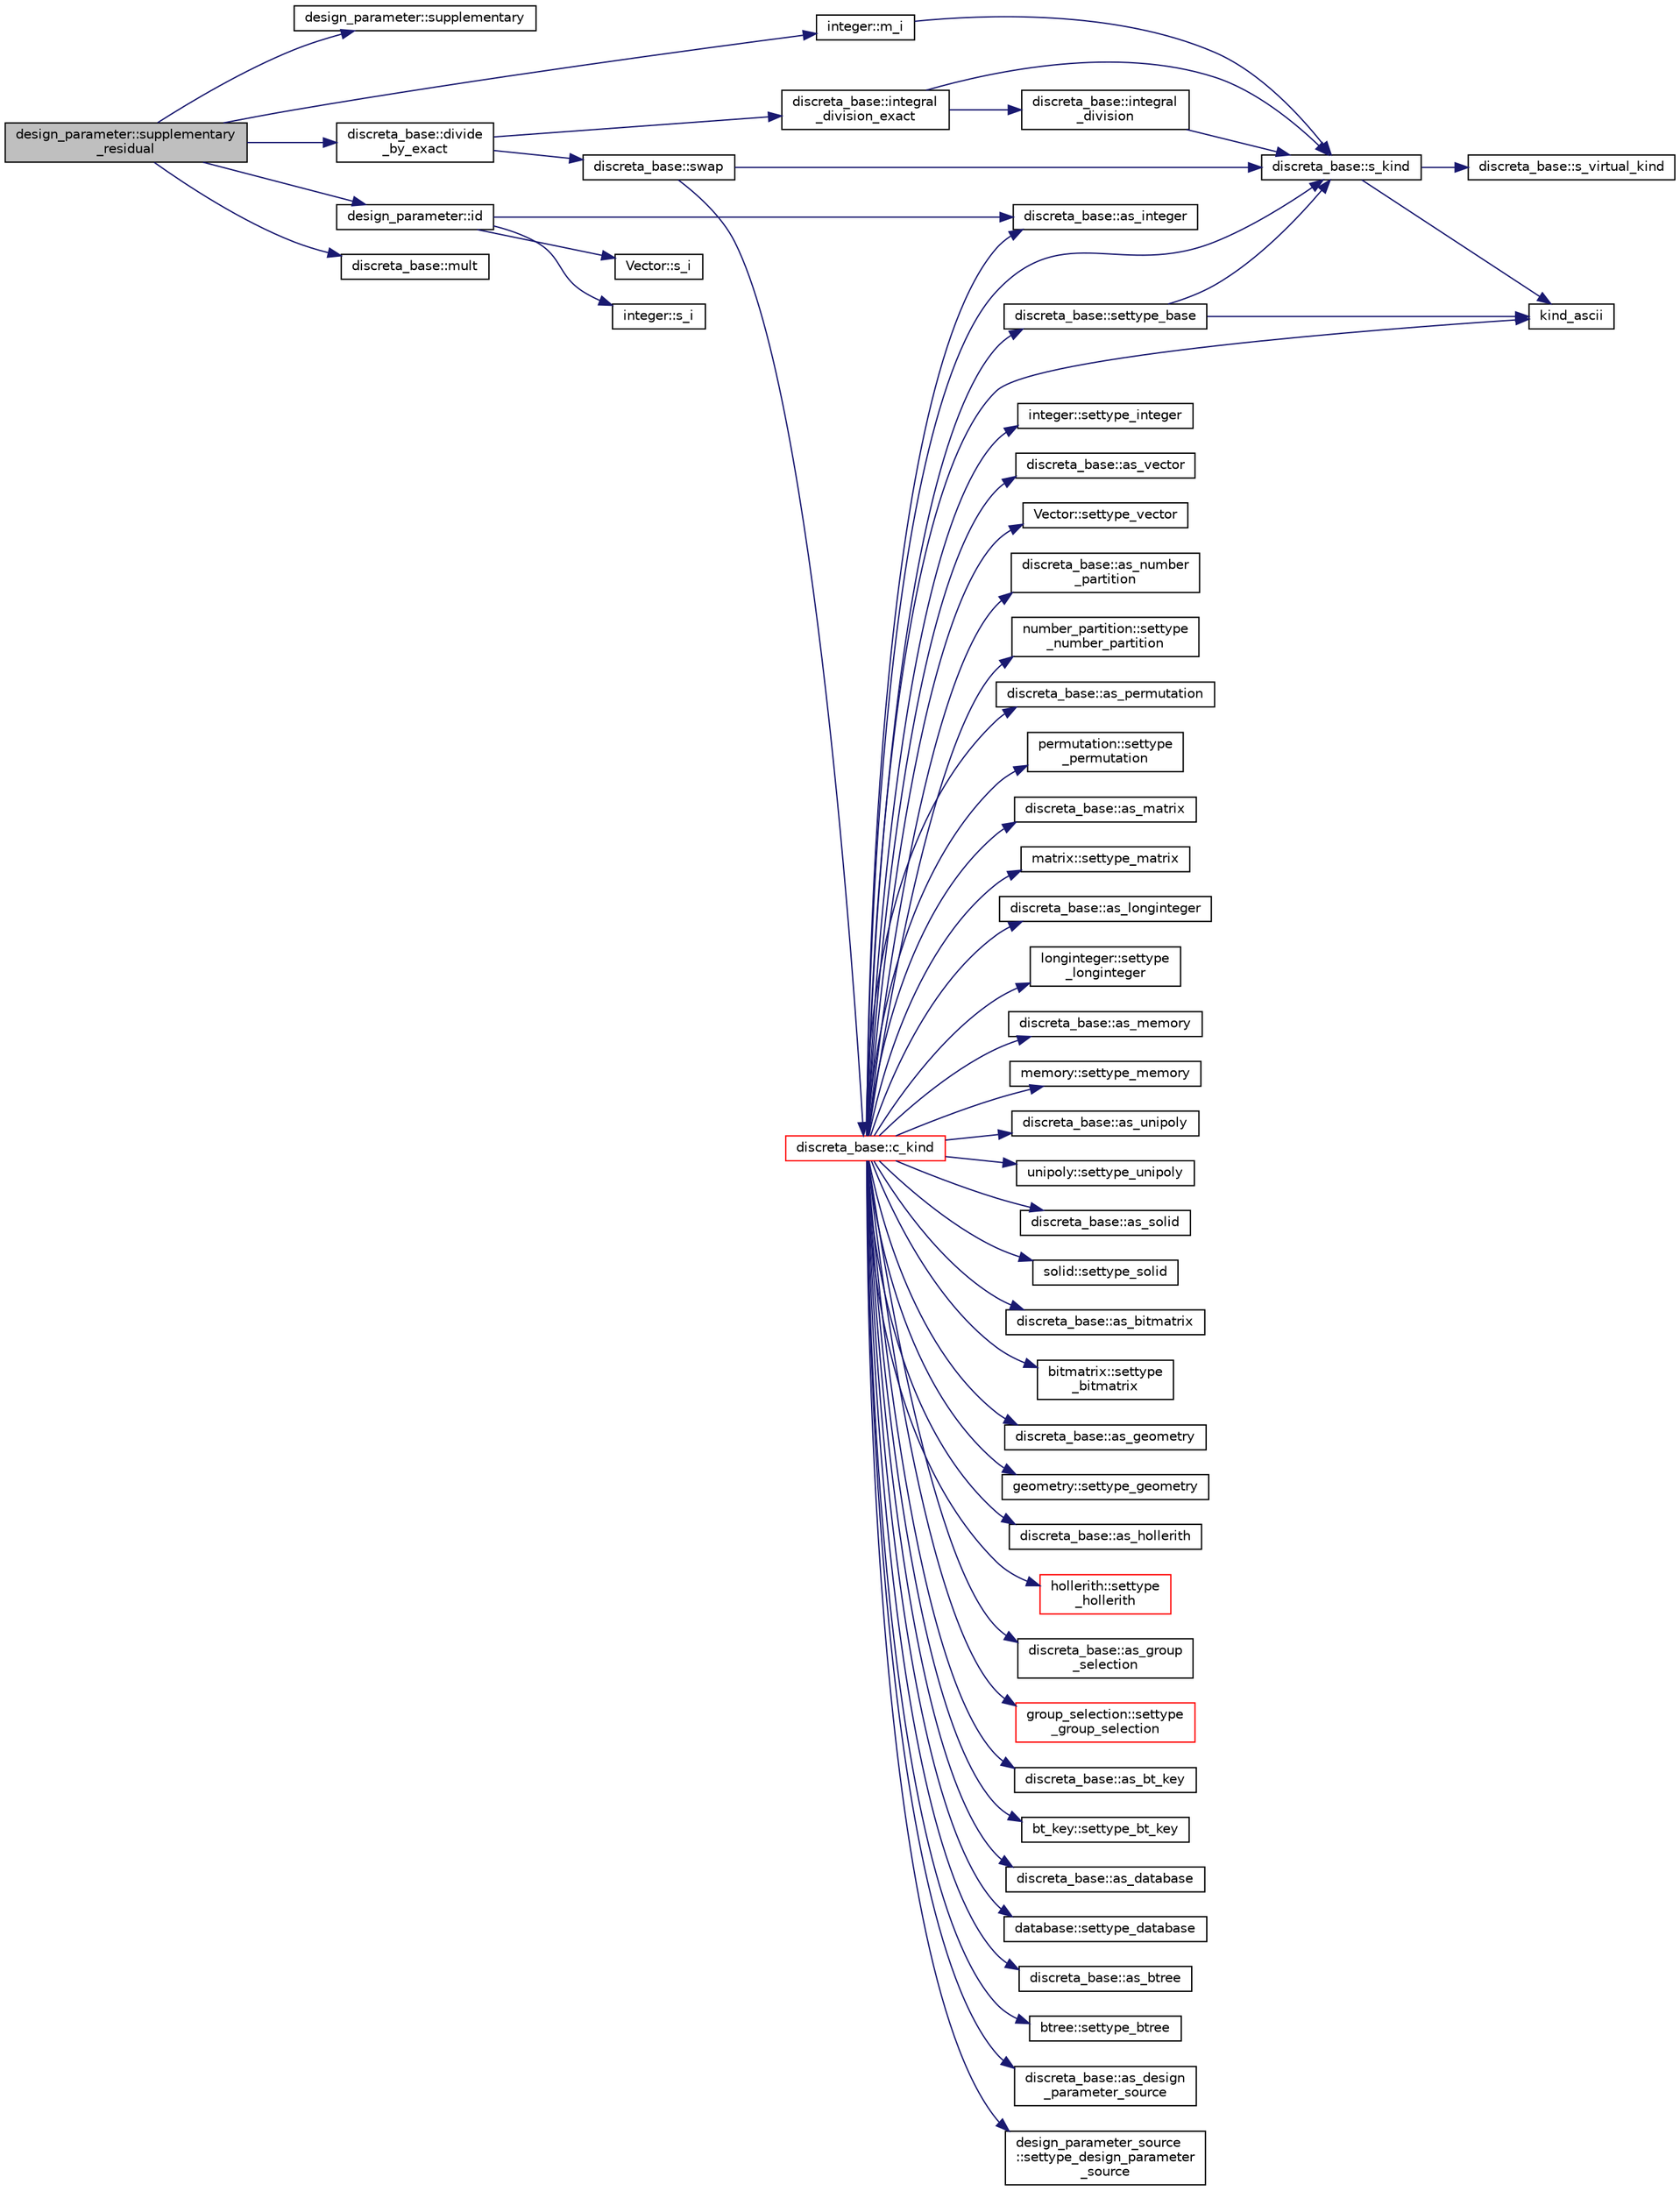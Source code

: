digraph "design_parameter::supplementary_residual"
{
  edge [fontname="Helvetica",fontsize="10",labelfontname="Helvetica",labelfontsize="10"];
  node [fontname="Helvetica",fontsize="10",shape=record];
  rankdir="LR";
  Node2124 [label="design_parameter::supplementary\l_residual",height=0.2,width=0.4,color="black", fillcolor="grey75", style="filled", fontcolor="black"];
  Node2124 -> Node2125 [color="midnightblue",fontsize="10",style="solid",fontname="Helvetica"];
  Node2125 [label="design_parameter::supplementary",height=0.2,width=0.4,color="black", fillcolor="white", style="filled",URL="$da/d94/classdesign__parameter.html#a92bc4ea249ac3cdedbf77566410acd5a"];
  Node2124 -> Node2126 [color="midnightblue",fontsize="10",style="solid",fontname="Helvetica"];
  Node2126 [label="integer::m_i",height=0.2,width=0.4,color="black", fillcolor="white", style="filled",URL="$d0/de5/classinteger.html#a869091f0a0f35f5354c8c4a70250e8a9"];
  Node2126 -> Node2127 [color="midnightblue",fontsize="10",style="solid",fontname="Helvetica"];
  Node2127 [label="discreta_base::s_kind",height=0.2,width=0.4,color="black", fillcolor="white", style="filled",URL="$d7/d71/classdiscreta__base.html#a8a830025c74adbbc3362418a7c2ba157"];
  Node2127 -> Node2128 [color="midnightblue",fontsize="10",style="solid",fontname="Helvetica"];
  Node2128 [label="discreta_base::s_virtual_kind",height=0.2,width=0.4,color="black", fillcolor="white", style="filled",URL="$d7/d71/classdiscreta__base.html#a52778a6d6943a468be083d0785d418fb"];
  Node2127 -> Node2129 [color="midnightblue",fontsize="10",style="solid",fontname="Helvetica"];
  Node2129 [label="kind_ascii",height=0.2,width=0.4,color="black", fillcolor="white", style="filled",URL="$d9/d60/discreta_8h.html#ad0ce825a9f29bc6cec27e1b64cfe27bf"];
  Node2124 -> Node2130 [color="midnightblue",fontsize="10",style="solid",fontname="Helvetica"];
  Node2130 [label="discreta_base::mult",height=0.2,width=0.4,color="black", fillcolor="white", style="filled",URL="$d7/d71/classdiscreta__base.html#a96f759b28f7c30bdfd95ac10f5972bd0"];
  Node2124 -> Node2131 [color="midnightblue",fontsize="10",style="solid",fontname="Helvetica"];
  Node2131 [label="discreta_base::divide\l_by_exact",height=0.2,width=0.4,color="black", fillcolor="white", style="filled",URL="$d7/d71/classdiscreta__base.html#a14ea31dd075b20644457db08319389ef"];
  Node2131 -> Node2132 [color="midnightblue",fontsize="10",style="solid",fontname="Helvetica"];
  Node2132 [label="discreta_base::integral\l_division_exact",height=0.2,width=0.4,color="black", fillcolor="white", style="filled",URL="$d7/d71/classdiscreta__base.html#a77aa5f7ddec1f6baa8fb39fa16f479af"];
  Node2132 -> Node2127 [color="midnightblue",fontsize="10",style="solid",fontname="Helvetica"];
  Node2132 -> Node2133 [color="midnightblue",fontsize="10",style="solid",fontname="Helvetica"];
  Node2133 [label="discreta_base::integral\l_division",height=0.2,width=0.4,color="black", fillcolor="white", style="filled",URL="$d7/d71/classdiscreta__base.html#a92b3001ac35af9185b316c0d8f89070e"];
  Node2133 -> Node2127 [color="midnightblue",fontsize="10",style="solid",fontname="Helvetica"];
  Node2131 -> Node2134 [color="midnightblue",fontsize="10",style="solid",fontname="Helvetica"];
  Node2134 [label="discreta_base::swap",height=0.2,width=0.4,color="black", fillcolor="white", style="filled",URL="$d7/d71/classdiscreta__base.html#a2e8acbb9d3476675dac5b6a583b0293e"];
  Node2134 -> Node2127 [color="midnightblue",fontsize="10",style="solid",fontname="Helvetica"];
  Node2134 -> Node2135 [color="midnightblue",fontsize="10",style="solid",fontname="Helvetica"];
  Node2135 [label="discreta_base::c_kind",height=0.2,width=0.4,color="red", fillcolor="white", style="filled",URL="$d7/d71/classdiscreta__base.html#adc2ff61589c2d083688e7a43f333cb62"];
  Node2135 -> Node2136 [color="midnightblue",fontsize="10",style="solid",fontname="Helvetica"];
  Node2136 [label="discreta_base::settype_base",height=0.2,width=0.4,color="black", fillcolor="white", style="filled",URL="$d7/d71/classdiscreta__base.html#a4f42899a89447d1c3993ea07c38f8ad4"];
  Node2136 -> Node2127 [color="midnightblue",fontsize="10",style="solid",fontname="Helvetica"];
  Node2136 -> Node2129 [color="midnightblue",fontsize="10",style="solid",fontname="Helvetica"];
  Node2135 -> Node2137 [color="midnightblue",fontsize="10",style="solid",fontname="Helvetica"];
  Node2137 [label="discreta_base::as_integer",height=0.2,width=0.4,color="black", fillcolor="white", style="filled",URL="$d7/d71/classdiscreta__base.html#a00d7691eaf874fd283d942692fe8dd26"];
  Node2135 -> Node2138 [color="midnightblue",fontsize="10",style="solid",fontname="Helvetica"];
  Node2138 [label="integer::settype_integer",height=0.2,width=0.4,color="black", fillcolor="white", style="filled",URL="$d0/de5/classinteger.html#a6265c65ef311229acd513d748faba796"];
  Node2135 -> Node2139 [color="midnightblue",fontsize="10",style="solid",fontname="Helvetica"];
  Node2139 [label="discreta_base::as_vector",height=0.2,width=0.4,color="black", fillcolor="white", style="filled",URL="$d7/d71/classdiscreta__base.html#a7bdd6cae39c380b128ee9e17e42cf020"];
  Node2135 -> Node2140 [color="midnightblue",fontsize="10",style="solid",fontname="Helvetica"];
  Node2140 [label="Vector::settype_vector",height=0.2,width=0.4,color="black", fillcolor="white", style="filled",URL="$d5/db2/class_vector.html#a34e0d00b18c051f23904a8429fa6c8b4"];
  Node2135 -> Node2141 [color="midnightblue",fontsize="10",style="solid",fontname="Helvetica"];
  Node2141 [label="discreta_base::as_number\l_partition",height=0.2,width=0.4,color="black", fillcolor="white", style="filled",URL="$d7/d71/classdiscreta__base.html#a307aa09de0e925d46697707968ffab00"];
  Node2135 -> Node2142 [color="midnightblue",fontsize="10",style="solid",fontname="Helvetica"];
  Node2142 [label="number_partition::settype\l_number_partition",height=0.2,width=0.4,color="black", fillcolor="white", style="filled",URL="$df/d50/classnumber__partition.html#a3aaec1b557758f643ffc8555bbc358be"];
  Node2135 -> Node2143 [color="midnightblue",fontsize="10",style="solid",fontname="Helvetica"];
  Node2143 [label="discreta_base::as_permutation",height=0.2,width=0.4,color="black", fillcolor="white", style="filled",URL="$d7/d71/classdiscreta__base.html#aa4e72f36a82984239b12ae831e131098"];
  Node2135 -> Node2144 [color="midnightblue",fontsize="10",style="solid",fontname="Helvetica"];
  Node2144 [label="permutation::settype\l_permutation",height=0.2,width=0.4,color="black", fillcolor="white", style="filled",URL="$d0/d08/classpermutation.html#af1eea29f86195cede9562e444664c28c"];
  Node2135 -> Node2145 [color="midnightblue",fontsize="10",style="solid",fontname="Helvetica"];
  Node2145 [label="discreta_base::as_matrix",height=0.2,width=0.4,color="black", fillcolor="white", style="filled",URL="$d7/d71/classdiscreta__base.html#ae4d7f56d917a4707b838fbffde6467ff"];
  Node2135 -> Node2146 [color="midnightblue",fontsize="10",style="solid",fontname="Helvetica"];
  Node2146 [label="matrix::settype_matrix",height=0.2,width=0.4,color="black", fillcolor="white", style="filled",URL="$d1/d8d/classmatrix.html#a1780283a64a789e4084d792683d276bb"];
  Node2135 -> Node2147 [color="midnightblue",fontsize="10",style="solid",fontname="Helvetica"];
  Node2147 [label="discreta_base::as_longinteger",height=0.2,width=0.4,color="black", fillcolor="white", style="filled",URL="$d7/d71/classdiscreta__base.html#a20a094639eb711b10c8694c51937f7cd"];
  Node2135 -> Node2148 [color="midnightblue",fontsize="10",style="solid",fontname="Helvetica"];
  Node2148 [label="longinteger::settype\l_longinteger",height=0.2,width=0.4,color="black", fillcolor="white", style="filled",URL="$d3/d71/classlonginteger.html#ae5f811ece8df31b9ff114368a18e1dc5"];
  Node2135 -> Node2149 [color="midnightblue",fontsize="10",style="solid",fontname="Helvetica"];
  Node2149 [label="discreta_base::as_memory",height=0.2,width=0.4,color="black", fillcolor="white", style="filled",URL="$d7/d71/classdiscreta__base.html#ad94b2d7dce0cd4fa22db57f6e79c4bd2"];
  Node2135 -> Node2150 [color="midnightblue",fontsize="10",style="solid",fontname="Helvetica"];
  Node2150 [label="memory::settype_memory",height=0.2,width=0.4,color="black", fillcolor="white", style="filled",URL="$d8/d99/classmemory.html#a33aae277f9b8fe36b02e9d5da895451b"];
  Node2135 -> Node2151 [color="midnightblue",fontsize="10",style="solid",fontname="Helvetica"];
  Node2151 [label="discreta_base::as_unipoly",height=0.2,width=0.4,color="black", fillcolor="white", style="filled",URL="$d7/d71/classdiscreta__base.html#ad50d8027f039fe5c2478cddb243adc9d"];
  Node2135 -> Node2152 [color="midnightblue",fontsize="10",style="solid",fontname="Helvetica"];
  Node2152 [label="unipoly::settype_unipoly",height=0.2,width=0.4,color="black", fillcolor="white", style="filled",URL="$d1/d89/classunipoly.html#a8db854fcc85c5e1150b1f1b1c005c95b"];
  Node2135 -> Node2153 [color="midnightblue",fontsize="10",style="solid",fontname="Helvetica"];
  Node2153 [label="discreta_base::as_solid",height=0.2,width=0.4,color="black", fillcolor="white", style="filled",URL="$d7/d71/classdiscreta__base.html#a1fc5f2b85ec97ab0a69dd64903c970a5"];
  Node2135 -> Node2154 [color="midnightblue",fontsize="10",style="solid",fontname="Helvetica"];
  Node2154 [label="solid::settype_solid",height=0.2,width=0.4,color="black", fillcolor="white", style="filled",URL="$d8/def/classsolid.html#a775bd4821f75a8aee4ea3d4335ff90e0"];
  Node2135 -> Node2155 [color="midnightblue",fontsize="10",style="solid",fontname="Helvetica"];
  Node2155 [label="discreta_base::as_bitmatrix",height=0.2,width=0.4,color="black", fillcolor="white", style="filled",URL="$d7/d71/classdiscreta__base.html#a071ad54ea8ef6c9d1d15f532e5a76df6"];
  Node2135 -> Node2156 [color="midnightblue",fontsize="10",style="solid",fontname="Helvetica"];
  Node2156 [label="bitmatrix::settype\l_bitmatrix",height=0.2,width=0.4,color="black", fillcolor="white", style="filled",URL="$de/dc8/classbitmatrix.html#acb571d947f9526665ebbdc0ce3e2a973"];
  Node2135 -> Node2157 [color="midnightblue",fontsize="10",style="solid",fontname="Helvetica"];
  Node2157 [label="discreta_base::as_geometry",height=0.2,width=0.4,color="black", fillcolor="white", style="filled",URL="$d7/d71/classdiscreta__base.html#a38fc7b4cdd830703e9d87354b79bc5c8"];
  Node2135 -> Node2158 [color="midnightblue",fontsize="10",style="solid",fontname="Helvetica"];
  Node2158 [label="geometry::settype_geometry",height=0.2,width=0.4,color="black", fillcolor="white", style="filled",URL="$da/d44/classgeometry.html#ab4a336baba6a3f56f5ffa053a5be5ba7"];
  Node2135 -> Node2159 [color="midnightblue",fontsize="10",style="solid",fontname="Helvetica"];
  Node2159 [label="discreta_base::as_hollerith",height=0.2,width=0.4,color="black", fillcolor="white", style="filled",URL="$d7/d71/classdiscreta__base.html#a3e66f82711f314710107e2f29e589690"];
  Node2135 -> Node2160 [color="midnightblue",fontsize="10",style="solid",fontname="Helvetica"];
  Node2160 [label="hollerith::settype\l_hollerith",height=0.2,width=0.4,color="red", fillcolor="white", style="filled",URL="$d8/d99/classhollerith.html#a23bbd4acfc88a0e90f1245f243f51f76"];
  Node2135 -> Node2162 [color="midnightblue",fontsize="10",style="solid",fontname="Helvetica"];
  Node2162 [label="discreta_base::as_group\l_selection",height=0.2,width=0.4,color="black", fillcolor="white", style="filled",URL="$d7/d71/classdiscreta__base.html#aae1bac4883c567718bef9fb610abbdc8"];
  Node2135 -> Node2163 [color="midnightblue",fontsize="10",style="solid",fontname="Helvetica"];
  Node2163 [label="group_selection::settype\l_group_selection",height=0.2,width=0.4,color="red", fillcolor="white", style="filled",URL="$d6/db0/classgroup__selection.html#a015ed73b7b8d784bedd4d11ac1fc0ec1"];
  Node2135 -> Node2166 [color="midnightblue",fontsize="10",style="solid",fontname="Helvetica"];
  Node2166 [label="discreta_base::as_bt_key",height=0.2,width=0.4,color="black", fillcolor="white", style="filled",URL="$d7/d71/classdiscreta__base.html#a2734c6e08dca17cf6588bd5064ec1b9f"];
  Node2135 -> Node2167 [color="midnightblue",fontsize="10",style="solid",fontname="Helvetica"];
  Node2167 [label="bt_key::settype_bt_key",height=0.2,width=0.4,color="black", fillcolor="white", style="filled",URL="$d1/de5/classbt__key.html#a352bb10beb7c789d8d29373035824800"];
  Node2135 -> Node2168 [color="midnightblue",fontsize="10",style="solid",fontname="Helvetica"];
  Node2168 [label="discreta_base::as_database",height=0.2,width=0.4,color="black", fillcolor="white", style="filled",URL="$d7/d71/classdiscreta__base.html#ab055d39d58210a2b03ba3d33703b09a9"];
  Node2135 -> Node2169 [color="midnightblue",fontsize="10",style="solid",fontname="Helvetica"];
  Node2169 [label="database::settype_database",height=0.2,width=0.4,color="black", fillcolor="white", style="filled",URL="$db/d72/classdatabase.html#a014639aa001462e480eb1f3984839b72"];
  Node2135 -> Node2170 [color="midnightblue",fontsize="10",style="solid",fontname="Helvetica"];
  Node2170 [label="discreta_base::as_btree",height=0.2,width=0.4,color="black", fillcolor="white", style="filled",URL="$d7/d71/classdiscreta__base.html#a78e76674cef2ec113c17989c11288778"];
  Node2135 -> Node2171 [color="midnightblue",fontsize="10",style="solid",fontname="Helvetica"];
  Node2171 [label="btree::settype_btree",height=0.2,width=0.4,color="black", fillcolor="white", style="filled",URL="$dd/db0/classbtree.html#a5a1b9773c848908a6050cc733d2d9780"];
  Node2135 -> Node2172 [color="midnightblue",fontsize="10",style="solid",fontname="Helvetica"];
  Node2172 [label="discreta_base::as_design\l_parameter_source",height=0.2,width=0.4,color="black", fillcolor="white", style="filled",URL="$d7/d71/classdiscreta__base.html#a59cbf837c6582ded5bc586265d13d81a"];
  Node2135 -> Node2173 [color="midnightblue",fontsize="10",style="solid",fontname="Helvetica"];
  Node2173 [label="design_parameter_source\l::settype_design_parameter\l_source",height=0.2,width=0.4,color="black", fillcolor="white", style="filled",URL="$df/d4b/classdesign__parameter__source.html#a3af3b851df87bd1661fb9c9ce18822c8"];
  Node2135 -> Node2129 [color="midnightblue",fontsize="10",style="solid",fontname="Helvetica"];
  Node2135 -> Node2127 [color="midnightblue",fontsize="10",style="solid",fontname="Helvetica"];
  Node2124 -> Node2176 [color="midnightblue",fontsize="10",style="solid",fontname="Helvetica"];
  Node2176 [label="design_parameter::id",height=0.2,width=0.4,color="black", fillcolor="white", style="filled",URL="$da/d94/classdesign__parameter.html#ae83312a3e4d40a0ce15b649d3fe3ff19"];
  Node2176 -> Node2165 [color="midnightblue",fontsize="10",style="solid",fontname="Helvetica"];
  Node2165 [label="Vector::s_i",height=0.2,width=0.4,color="black", fillcolor="white", style="filled",URL="$d5/db2/class_vector.html#a1c4fe1752523df8119f70dd550244871"];
  Node2176 -> Node2137 [color="midnightblue",fontsize="10",style="solid",fontname="Helvetica"];
  Node2176 -> Node2177 [color="midnightblue",fontsize="10",style="solid",fontname="Helvetica"];
  Node2177 [label="integer::s_i",height=0.2,width=0.4,color="black", fillcolor="white", style="filled",URL="$d0/de5/classinteger.html#adf28e9f94d4c844adaa950deeb80b904"];
}
